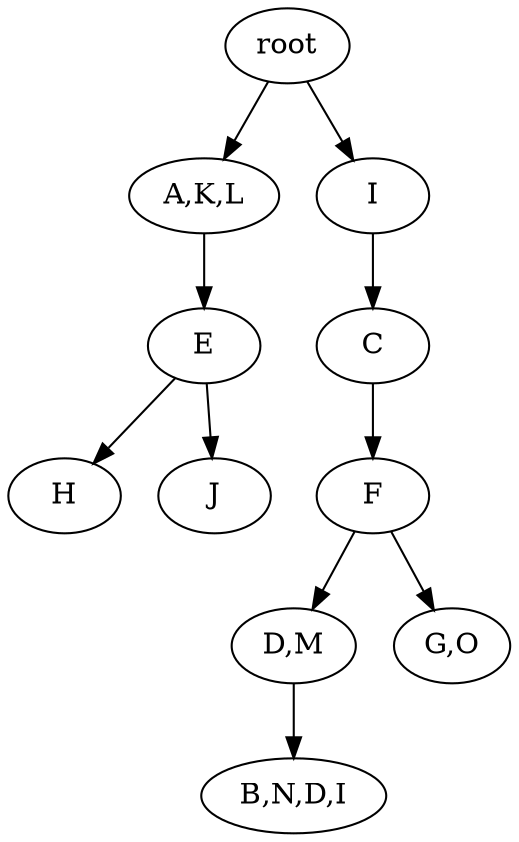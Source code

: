 strict digraph G {
	graph [name=G];
	0	 [label=root];
	3	 [label="A,K,L"];
	0 -> 3;
	1	 [label=I];
	0 -> 1;
	4	 [label=E];
	3 -> 4;
	6	 [label=H];
	4 -> 6;
	5	 [label=J];
	4 -> 5;
	2	 [label=C];
	7	 [label=F];
	2 -> 7;
	9	 [label="D,M"];
	10	 [label="B,N,D,I"];
	9 -> 10;
	7 -> 9;
	8	 [label="G,O"];
	7 -> 8;
	1 -> 2;
}
